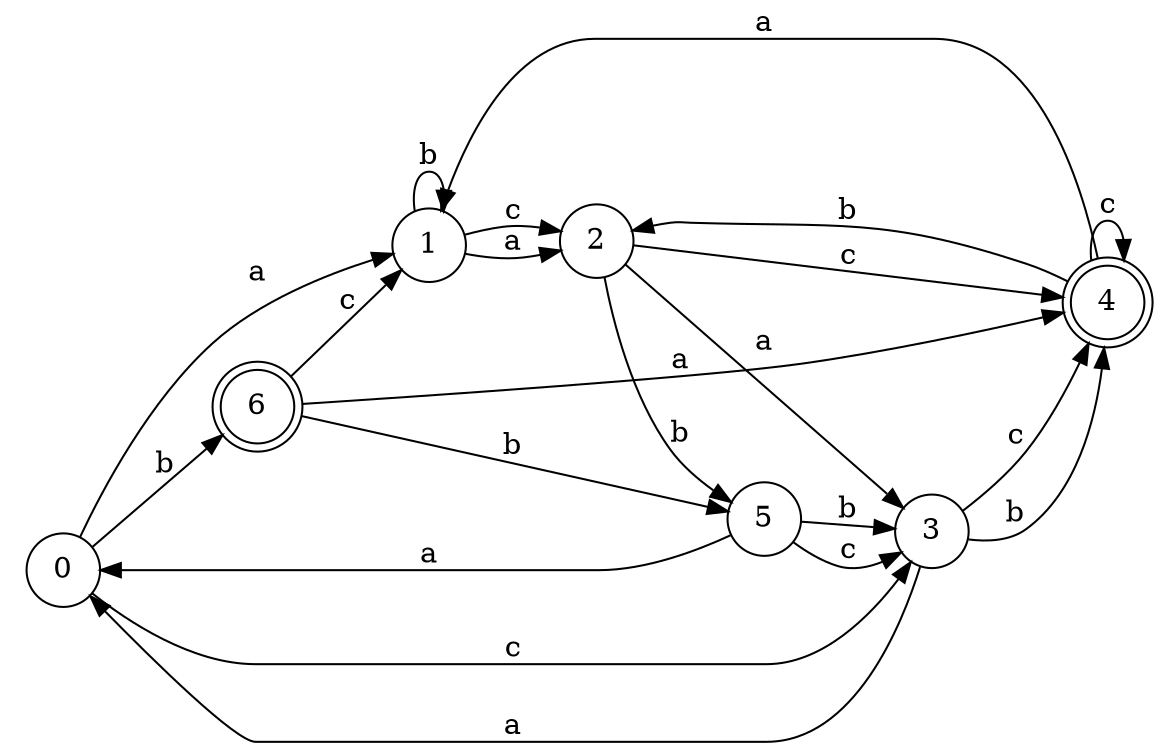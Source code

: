 digraph n6_6 {
__start0 [label="" shape="none"];

rankdir=LR;
size="8,5";

s0 [style="filled", color="black", fillcolor="white" shape="circle", label="0"];
s1 [style="filled", color="black", fillcolor="white" shape="circle", label="1"];
s2 [style="filled", color="black", fillcolor="white" shape="circle", label="2"];
s3 [style="filled", color="black", fillcolor="white" shape="circle", label="3"];
s4 [style="rounded,filled", color="black", fillcolor="white" shape="doublecircle", label="4"];
s5 [style="filled", color="black", fillcolor="white" shape="circle", label="5"];
s6 [style="rounded,filled", color="black", fillcolor="white" shape="doublecircle", label="6"];
s0 -> s1 [label="a"];
s0 -> s6 [label="b"];
s0 -> s3 [label="c"];
s1 -> s2 [label="a"];
s1 -> s1 [label="b"];
s1 -> s2 [label="c"];
s2 -> s3 [label="a"];
s2 -> s5 [label="b"];
s2 -> s4 [label="c"];
s3 -> s0 [label="a"];
s3 -> s4 [label="b"];
s3 -> s4 [label="c"];
s4 -> s1 [label="a"];
s4 -> s2 [label="b"];
s4 -> s4 [label="c"];
s5 -> s0 [label="a"];
s5 -> s3 [label="b"];
s5 -> s3 [label="c"];
s6 -> s4 [label="a"];
s6 -> s5 [label="b"];
s6 -> s1 [label="c"];

}